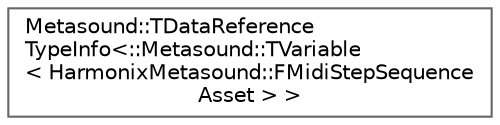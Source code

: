 digraph "Graphical Class Hierarchy"
{
 // INTERACTIVE_SVG=YES
 // LATEX_PDF_SIZE
  bgcolor="transparent";
  edge [fontname=Helvetica,fontsize=10,labelfontname=Helvetica,labelfontsize=10];
  node [fontname=Helvetica,fontsize=10,shape=box,height=0.2,width=0.4];
  rankdir="LR";
  Node0 [id="Node000000",label="Metasound::TDataReference\lTypeInfo\<::Metasound::TVariable\l\< HarmonixMetasound::FMidiStepSequence\lAsset \> \>",height=0.2,width=0.4,color="grey40", fillcolor="white", style="filled",URL="$dd/d65/struct_1_1Metasound_1_1TDataReferenceTypeInfo_3_1_1Metasound_1_1TVariable_3_01HarmonixMetasound_77079d6c94ad59916a15716efab9ddac.html",tooltip=" "];
}
